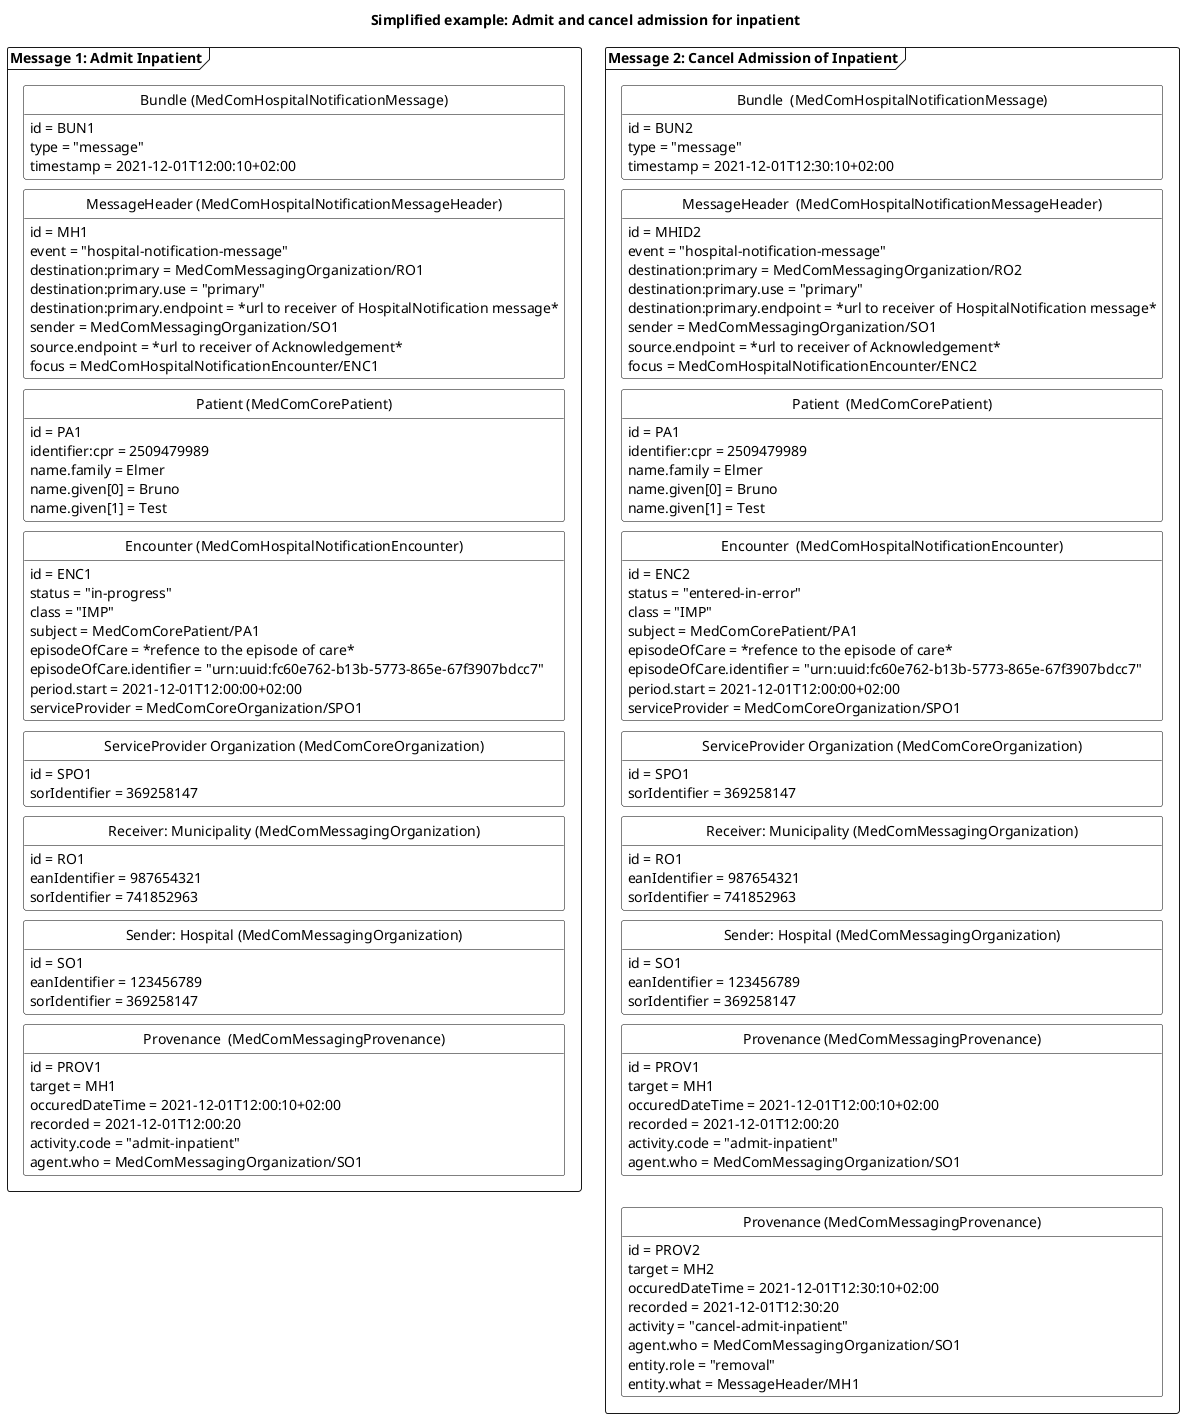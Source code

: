 @startuml HNAdmitEnteredInError

'layout
skinparam class {
    BackgroundColor White
    BorderColor Black
    ArrowColor Black
  }
hide circle
hide empty members
skinparam SameClassWidth true
skinparam Ranksep 10


'title
title Simplified example: Admit and cancel admission for inpatient

'Message 1: Admit inpatient
package "Message 1: Admit Inpatient" as admit <<Frame>>{
    class "Bundle (MedComHospitalNotificationMessage)" as admitB{
        id = BUN1
        type = "message"
        timestamp = 2021-12-01T12:00:10+02:00
    }
    class "MessageHeader (MedComHospitalNotificationMessageHeader)" as admitMH{
        id = MH1
        event = "hospital-notification-message"
        destination:primary = MedComMessagingOrganization/RO1
        destination:primary.use = "primary"
        destination:primary.endpoint = *url to receiver of HospitalNotification message*
        sender = MedComMessagingOrganization/SO1
        source.endpoint = *url to receiver of Acknowledgement*
        focus = MedComHospitalNotificationEncounter/ENC1
    }
    class "Patient (MedComCorePatient)" as admitPT{
        id = PA1
        identifier:cpr = 2509479989
        name.family = Elmer
        name.given[0] = Bruno
        name.given[1] = Test
    }
    class "Encounter (MedComHospitalNotificationEncounter)" as admitENC{
        id = ENC1
        status = "in-progress"
        class = "IMP"
        subject = MedComCorePatient/PA1
        episodeOfCare = *refence to the episode of care*
        episodeOfCare.identifier = "urn:uuid:fc60e762-b13b-5773-865e-67f3907bdcc7"
        period.start = 2021-12-01T12:00:00+02:00
        serviceProvider = MedComCoreOrganization/SPO1
    }    
    class "ServiceProvider Organization (MedComCoreOrganization)" as admitSPOrg{
        id = SPO1
        sorIdentifier = 369258147
    }
    class "Receiver: Municipality (MedComMessagingOrganization)" as admitROrg{
        id = RO1
        eanIdentifier = 987654321
        sorIdentifier = 741852963
    }
    class "Sender: Hospital (MedComMessagingOrganization)" as admitSOrg{
        id = SO1
        eanIdentifier = 123456789
        sorIdentifier = 369258147
    }
    class "Provenance  (MedComMessagingProvenance)" as admitPRO{
        id = PROV1
        target = MH1
        occuredDateTime = 2021-12-01T12:00:10+02:00
        recorded = 2021-12-01T12:00:20
        activity.code = "admit-inpatient"
        agent.who = MedComMessagingOrganization/SO1
    }

admitB -[hidden]- admitMH
admitMH-[hidden]-admitPT
admitPT-[hidden]-admitENC
admitENC-[hidden]-admitSPOrg
admitSPOrg-[hidden]-admitROrg
admitROrg-[hidden]-admitSOrg
admitSOrg-[hidden]-admitPRO
}

'Message 2: Entered in Error inpatient
package "Message 2: Cancel Admission of Inpatient" as error <<Frame>> {
class "Bundle  (MedComHospitalNotificationMessage)" as errorB{
        id = BUN2
        type = "message"
        timestamp = 2021-12-01T12:30:10+02:00
    }
    class "MessageHeader  (MedComHospitalNotificationMessageHeader)" as errorMH{
        id = MHID2
        event = "hospital-notification-message"
        destination:primary = MedComMessagingOrganization/RO2
        destination:primary.use = "primary"
        destination:primary.endpoint = *url to receiver of HospitalNotification message*
        sender = MedComMessagingOrganization/SO1
        source.endpoint = *url to receiver of Acknowledgement*
        focus = MedComHospitalNotificationEncounter/ENC2
    }
    class "Patient  (MedComCorePatient)" as errorPT{
        id = PA1
        identifier:cpr = 2509479989
        name.family = Elmer
        name.given[0] = Bruno
        name.given[1] = Test
    }
    class "Encounter  (MedComHospitalNotificationEncounter)" as errorENC{
        id = ENC2
        status = "entered-in-error"
        class = "IMP"
        subject = MedComCorePatient/PA1
        episodeOfCare = *refence to the episode of care*
        episodeOfCare.identifier = "urn:uuid:fc60e762-b13b-5773-865e-67f3907bdcc7"
        period.start = 2021-12-01T12:00:00+02:00
        serviceProvider = MedComCoreOrganization/SPO1
    }
    class "ServiceProvider Organization (MedComCoreOrganization)" as errorSPOrg{
        id = SPO1 
        sorIdentifier = 369258147
    }    
    class "Receiver: Municipality (MedComMessagingOrganization)" as errorROrg{
        id = RO1
        eanIdentifier = 987654321
        sorIdentifier = 741852963
    }
    class "Sender: Hospital (MedComMessagingOrganization)" as errorSOrg{
        id = SO1
        eanIdentifier = 123456789
        sorIdentifier = 369258147
    }    
    class "Provenance (MedComMessagingProvenance)" as admiterrorPRO{
        id = PROV1
        target = MH1
        occuredDateTime = 2021-12-01T12:00:10+02:00
        recorded = 2021-12-01T12:00:20
        activity.code = "admit-inpatient"
        agent.who = MedComMessagingOrganization/SO1
    }
    class "Provenance (MedComMessagingProvenance)" as errorPRO{
        id = PROV2        
        target = MH2
        occuredDateTime = 2021-12-01T12:30:10+02:00
        recorded = 2021-12-01T12:30:20
        activity = "cancel-admit-inpatient"
        agent.who = MedComMessagingOrganization/SO1
        entity.role = "removal"
        entity.what = MessageHeader/MH1
    }
errorB-[hidden]-errorMH
errorMH-[hidden]-errorPT
errorPT-[hidden]-errorENC
errorENC-[hidden]-errorSPOrg
errorSPOrg-[hidden]-errorROrg
errorROrg-[hidden]-errorSOrg
errorSOrg-[hidden]-admiterrorPRO
admiterrorPRO-[hidden]-errorPRO

}

' pile mellem de to beskeder
' admit --> error


@enduml

